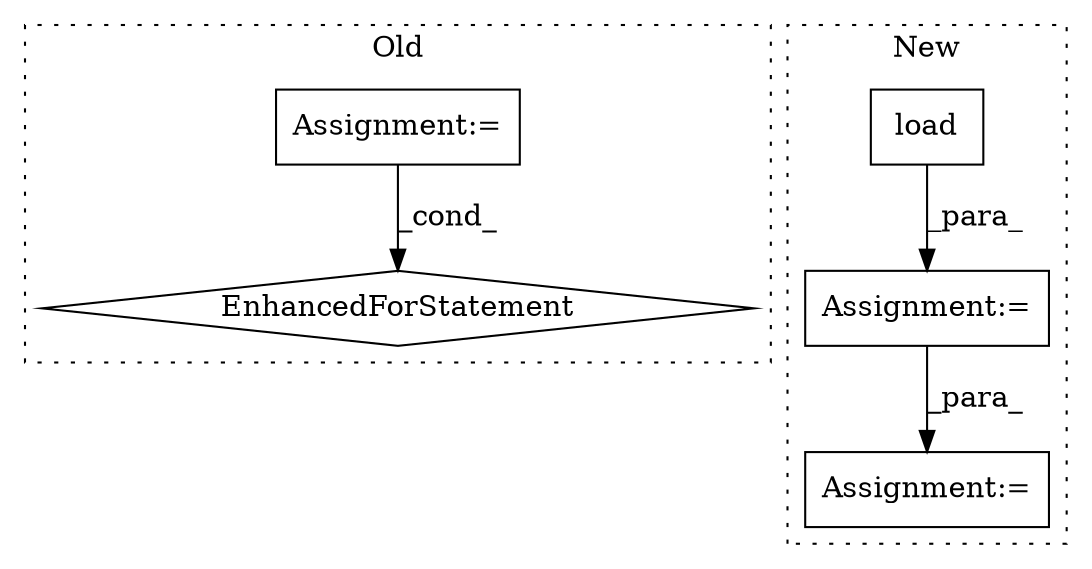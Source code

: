 digraph G {
subgraph cluster0 {
1 [label="EnhancedForStatement" a="70" s="4948,5028" l="53,2" shape="diamond"];
4 [label="Assignment:=" a="7" s="4948,5028" l="53,2" shape="box"];
label = "Old";
style="dotted";
}
subgraph cluster1 {
2 [label="load" a="32" s="2495,2535" l="5,1" shape="box"];
3 [label="Assignment:=" a="7" s="2917" l="1" shape="box"];
5 [label="Assignment:=" a="7" s="2712" l="1" shape="box"];
label = "New";
style="dotted";
}
2 -> 5 [label="_para_"];
4 -> 1 [label="_cond_"];
5 -> 3 [label="_para_"];
}